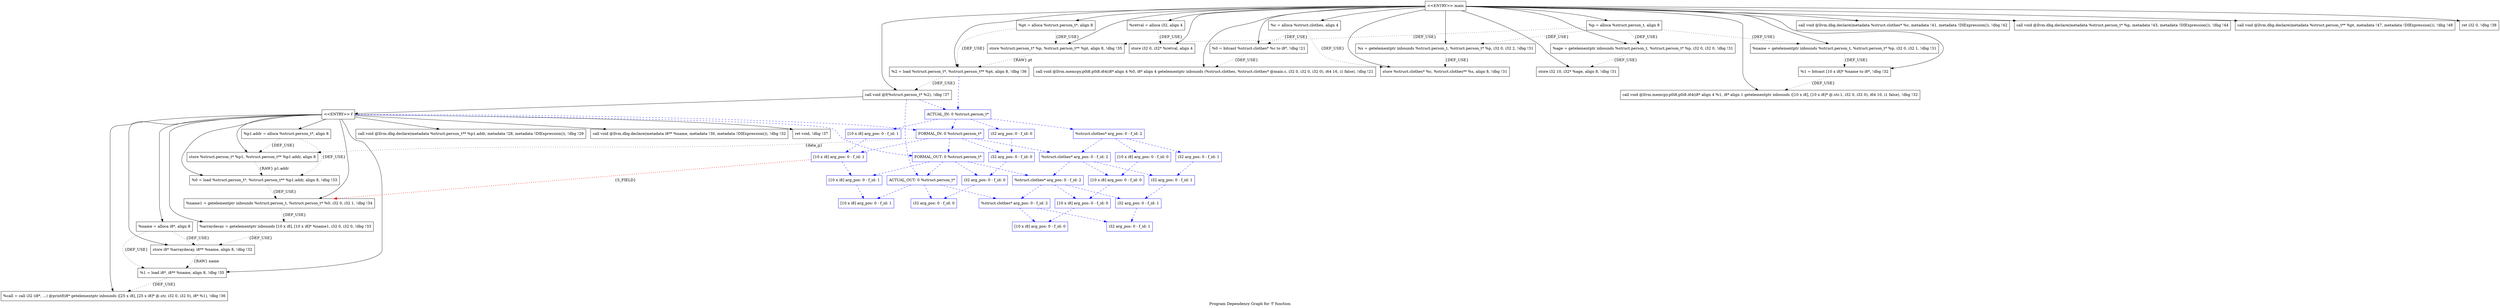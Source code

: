 digraph "Program Dependency Graph for 'f' function" {
	label="Program Dependency Graph for 'f' function";
graph [ splines=true ]
	Node0x99c3e20 [shape=record,label="{  %p1.addr = alloca %struct.person_t*, align 8}"];
	Node0x99c3e20 -> Node0x99c3e90[style=dotted,label = "{DEF_USE}" ];
	Node0x99c3e20 -> Node0x99c3f00[style=dotted,label = "{DEF_USE}" ];
	Node0x99c3e90 [shape=record,label="{  store %struct.person_t* %p1, %struct.person_t** %p1.addr, align 8}"];
	Node0x99c3e90 -> Node0x99c3f00[style=dotted,label = "{RAW} p1.addr"];
	Node0x99c3f00 [shape=record,label="{  %0 = load %struct.person_t*, %struct.person_t** %p1.addr, align 8, !dbg !33}"];
	Node0x99c3f00 -> Node0x99c3df0[style=dotted,label = "{DEF_USE}" ];
	Node0x99c3fd0 [shape=record,label="{  %name = alloca i8*, align 8}"];
	Node0x99c3fd0 -> Node0x99c4040[style=dotted,label = "{DEF_USE}" ];
	Node0x99c3fd0 -> Node0x99c3f70[style=dotted,label = "{DEF_USE}" ];
	Node0x99c4040 [shape=record,label="{  store i8* %arraydecay, i8** %name, align 8, !dbg !32}"];
	Node0x99c4040 -> Node0x99c3f70[style=dotted,label = "{RAW} name"];
	Node0x99c3f70 [shape=record,label="{  %1 = load i8*, i8** %name, align 8, !dbg !35}"];
	Node0x99c3f70 -> Node0x99c41e0[style=dotted,label = "{DEF_USE}" ];
	Node0x99c3df0 [shape=record,label="{  %name1 = getelementptr inbounds %struct.person_t, %struct.person_t* %0, i32 0, i32 1, !dbg !34}"];
	Node0x99c3df0 -> Node0x99c41b0[style=dotted,label = "{DEF_USE}" ];
	Node0x99c41b0 [shape=record,label="{  %arraydecay = getelementptr inbounds [10 x i8], [10 x i8]* %name1, i32 0, i32 0, !dbg !33}"];
	Node0x99c41b0 -> Node0x99c4040[style=dotted,label = "{DEF_USE}" ];
	Node0x99c41e0 [shape=record,label="{  %call = call i32 (i8*, ...) @printf(i8* getelementptr inbounds ([25 x i8], [25 x i8]* @.str, i32 0, i32 0), i8* %1), !dbg !36}"];
	Node0x99c5f90 [shape=record,label="{\<\<ENTRY\>\> f}"];
	Node0x99c5f90 -> Node0x99c3e20;
	Node0x99c5f90 -> Node0x99c3fd0;
	Node0x99c5f90 -> Node0x99c3e90;
	Node0x99c5f90 -> Node0x99c6020;
	Node0x99c5f90 -> Node0x99c6090;
	Node0x99c5f90 -> Node0x99c3f00;
	Node0x99c5f90 -> Node0x99c3df0;
	Node0x99c5f90 -> Node0x99c41b0;
	Node0x99c5f90 -> Node0x99c4040;
	Node0x99c5f90 -> Node0x99c3f70;
	Node0x99c5f90 -> Node0x99c41e0;
	Node0x99c5f90 -> Node0x99c6100;
	Node0x99c5f90 -> Node0x99caf40[style=dashed, color="blue"];
	Node0x99c5f90 -> Node0x99cb310[style=dashed, color="blue"];
	Node0x99c6020 [shape=record,label="{  call void @llvm.dbg.declare(metadata %struct.person_t** %p1.addr, metadata !28, metadata !DIExpression()), !dbg !29}"];
	Node0x99c6090 [shape=record,label="{  call void @llvm.dbg.declare(metadata i8** %name, metadata !30, metadata !DIExpression()), !dbg !32}"];
	Node0x99c6100 [shape=record,label="{  ret void, !dbg !37}"];
	Node0x99c6810 [shape=record,label="{  %retval = alloca i32, align 4}"];
	Node0x99c6810 -> Node0x99c7940[style=dotted,label = "{DEF_USE}" ];
	Node0x99c7940 [shape=record,label="{  store i32 0, i32* %retval, align 4}"];
	Node0x99c79e0 [shape=record,label="{  %c = alloca %struct.clothes, align 4}"];
	Node0x99c79e0 -> Node0x99c7a50[style=dotted,label = "{DEF_USE}" ];
	Node0x99c79e0 -> Node0x99c5b60[style=dotted,label = "{DEF_USE}" ];
	Node0x99c7a50 [shape=record,label="{  %0 = bitcast %struct.clothes* %c to i8*, !dbg !21}"];
	Node0x99c7a50 -> Node0x99c8870[style=dotted,label = "{DEF_USE}" ];
	Node0x99c5b60 [shape=record,label="{  store %struct.clothes* %c, %struct.clothes** %s, align 8, !dbg !31}"];
	Node0x99c79b0 [shape=record,label="{  %p = alloca %struct.person_t, align 8}"];
	Node0x99c79b0 -> Node0x99c7c90[style=dotted,label = "{DEF_USE}" ];
	Node0x99c79b0 -> Node0x99c86d0[style=dotted,label = "{DEF_USE}" ];
	Node0x99c79b0 -> Node0x99c8770[style=dotted,label = "{DEF_USE}" ];
	Node0x99c79b0 -> Node0x99c8740[style=dotted,label = "{DEF_USE}" ];
	Node0x99c7c90 [shape=record,label="{  %age = getelementptr inbounds %struct.person_t, %struct.person_t* %p, i32 0, i32 0, !dbg !31}"];
	Node0x99c7c90 -> Node0x99c89f0[style=dotted,label = "{DEF_USE}" ];
	Node0x99c86d0 [shape=record,label="{  %name = getelementptr inbounds %struct.person_t, %struct.person_t* %p, i32 0, i32 1, !dbg !31}"];
	Node0x99c86d0 -> Node0x99c8a60[style=dotted,label = "{DEF_USE}" ];
	Node0x99c8770 [shape=record,label="{  %s = getelementptr inbounds %struct.person_t, %struct.person_t* %p, i32 0, i32 2, !dbg !31}"];
	Node0x99c8770 -> Node0x99c5b60[style=dotted,label = "{DEF_USE}" ];
	Node0x99c8740 [shape=record,label="{  store %struct.person_t* %p, %struct.person_t** %pt, align 8, !dbg !35}"];
	Node0x99c8740 -> Node0x99c8910[style=dotted,label = "{RAW} pt"];
	Node0x99c88a0 [shape=record,label="{  %pt = alloca %struct.person_t*, align 8}"];
	Node0x99c88a0 -> Node0x99c8740[style=dotted,label = "{DEF_USE}" ];
	Node0x99c88a0 -> Node0x99c8910[style=dotted,label = "{DEF_USE}" ];
	Node0x99c8910 [shape=record,label="{  %2 = load %struct.person_t*, %struct.person_t** %pt, align 8, !dbg !36}"];
	Node0x99c8910 -> Node0x99c8ba0[style=dotted,label = "{DEF_USE}" ];
	Node0x99c8910 -> Node0x99cc780[style=dashed, color="blue"];
	Node0x99c8870 [shape=record,label="{  call void @llvm.memcpy.p0i8.p0i8.i64(i8* align 4 %0, i8* align 4 getelementptr inbounds (%struct.clothes, %struct.clothes* @main.c, i32 0, i32 0, i32 0), i64 16, i1 false), !dbg !21}"];
	Node0x99c89f0 [shape=record,label="{  store i32 10, i32* %age, align 8, !dbg !31}"];
	Node0x99c8a60 [shape=record,label="{  %1 = bitcast [10 x i8]* %name to i8*, !dbg !32}"];
	Node0x99c8a60 -> Node0x99c8ad0[style=dotted,label = "{DEF_USE}" ];
	Node0x99c8ad0 [shape=record,label="{  call void @llvm.memcpy.p0i8.p0i8.i64(i8* align 4 %1, i8* align 1 getelementptr inbounds ([10 x i8], [10 x i8]* @.str.1, i32 0, i32 0), i64 10, i1 false), !dbg !32}"];
	Node0x99c8ba0 [shape=record,label="{  call void @f(%struct.person_t* %2), !dbg !37}"];
	Node0x99c8ba0 -> Node0x99c5f90;
	Node0x99c8ba0 -> Node0x99cc780[style=dashed, color="blue"];
	Node0x99c8ba0 -> Node0x99cd1e0[style=dashed, color="blue"];
	Node0x99caf40 [shape=record,color="blue",label="{FORMAL_IN: 0 %struct.person_t*}"];
	Node0x99caf40 -> Node0x99cafb0[style=dashed, color="blue"];
	Node0x99caf40 -> Node0x99cb020[style=dashed, color="blue"];
	Node0x99caf40 -> Node0x99c7af0[style=dashed, color="blue"];
	Node0x99caf40 -> Node0x99cb310[style=dashed, color="blue"];
	Node0x99caf40 -> Node0x99c3e90[style=dotted, label = "{data_g}"];
	Node0x99cafb0 [shape=record,color="blue",label="{i32 arg_pos: 0 - f_id: 0}"];
	Node0x99cafb0 -> Node0x99cb380[style=dashed, color="blue"];
	Node0x99cb020 [shape=record,color="blue",label="{[10 x i8] arg_pos: 0 - f_id: 1}"];
	Node0x99cb020 -> Node0x99cb3f0[style=dashed, color="blue"];
	Node0x99cb020 -> Node0x99c3df0[style=dotted, label="{S_FIELD}", color="red", penwidth="2.0"];
	Node0x99c7af0 [shape=record,color="blue",label="{%struct.clothes* arg_pos: 0 - f_id: 2}"];
	Node0x99c7af0 -> Node0x99c7ac0[style=dashed, color="blue"];
	Node0x99c7af0 -> Node0x99c7ba0[style=dashed, color="blue"];
	Node0x99c7af0 -> Node0x99cb490[style=dashed, color="blue"];
	Node0x99c7ac0 [shape=record,color="blue",label="{[10 x i8] arg_pos: 0 - f_id: 0}"];
	Node0x99c7ac0 -> Node0x99cb460[style=dashed, color="blue"];
	Node0x99c7ba0 [shape=record,color="blue",label="{i32 arg_pos: 0 - f_id: 1}"];
	Node0x99c7ba0 -> Node0x99cb590[style=dashed, color="blue"];
	Node0x99cb310 [shape=record,color="blue",label="{FORMAL_OUT: 0 %struct.person_t*}"];
	Node0x99cb310 -> Node0x99cb380[style=dashed, color="blue"];
	Node0x99cb310 -> Node0x99cb3f0[style=dashed, color="blue"];
	Node0x99cb310 -> Node0x99cb490[style=dashed, color="blue"];
	Node0x99cb310 -> Node0x99cd1e0[style=dashed, color="blue"];
	Node0x99cb380 [shape=record,color="blue",label="{i32 arg_pos: 0 - f_id: 0}"];
	Node0x99cb380 -> Node0x99cd250[style=dashed, color="blue"];
	Node0x99cb3f0 [shape=record,color="blue",label="{[10 x i8] arg_pos: 0 - f_id: 1}"];
	Node0x99cb3f0 -> Node0x99cd2c0[style=dashed, color="blue"];
	Node0x99cb490 [shape=record,color="blue",label="{%struct.clothes* arg_pos: 0 - f_id: 2}"];
	Node0x99cb490 -> Node0x99cb460[style=dashed, color="blue"];
	Node0x99cb490 -> Node0x99cb590[style=dashed, color="blue"];
	Node0x99cb490 -> Node0x99cd360[style=dashed, color="blue"];
	Node0x99cb460 [shape=record,color="blue",label="{[10 x i8] arg_pos: 0 - f_id: 0}"];
	Node0x99cb460 -> Node0x99cd330[style=dashed, color="blue"];
	Node0x99cb590 [shape=record,color="blue",label="{i32 arg_pos: 0 - f_id: 1}"];
	Node0x99cb590 -> Node0x99cd460[style=dashed, color="blue"];
	Node0x99cc780 [shape=record,color="blue",label="{ACTUAL_IN: 0 %struct.person_t*}"];
	Node0x99cc780 -> Node0x99cc820[style=dashed, color="blue"];
	Node0x99cc780 -> Node0x99cc890[style=dashed, color="blue"];
	Node0x99cc780 -> Node0x99cd040[style=dashed, color="blue"];
	Node0x99cc780 -> Node0x99caf40[style=dashed, color="blue"];
	Node0x99cc820 [shape=record,color="blue",label="{i32 arg_pos: 0 - f_id: 0}"];
	Node0x99cc820 -> Node0x99cafb0[style=dashed, color="blue"];
	Node0x99cc890 [shape=record,color="blue",label="{[10 x i8] arg_pos: 0 - f_id: 1}"];
	Node0x99cc890 -> Node0x99cb020[style=dashed, color="blue"];
	Node0x99cd040 [shape=record,color="blue",label="{%struct.clothes* arg_pos: 0 - f_id: 2}"];
	Node0x99cd040 -> Node0x99cc900[style=dashed, color="blue"];
	Node0x99cd040 -> Node0x99cd140[style=dashed, color="blue"];
	Node0x99cd040 -> Node0x99c7af0[style=dashed, color="blue"];
	Node0x99cc900 [shape=record,color="blue",label="{[10 x i8] arg_pos: 0 - f_id: 0}"];
	Node0x99cc900 -> Node0x99c7ac0[style=dashed, color="blue"];
	Node0x99cd140 [shape=record,color="blue",label="{i32 arg_pos: 0 - f_id: 1}"];
	Node0x99cd140 -> Node0x99c7ba0[style=dashed, color="blue"];
	Node0x99cd1e0 [shape=record,color="blue",label="{ACTUAL_OUT: 0 %struct.person_t*}"];
	Node0x99cd1e0 -> Node0x99cd250[style=dashed, color="blue"];
	Node0x99cd1e0 -> Node0x99cd2c0[style=dashed, color="blue"];
	Node0x99cd1e0 -> Node0x99cd360[style=dashed, color="blue"];
	Node0x99cd250 [shape=record,color="blue",label="{i32 arg_pos: 0 - f_id: 0}"];
	Node0x99cd2c0 [shape=record,color="blue",label="{[10 x i8] arg_pos: 0 - f_id: 1}"];
	Node0x99cd360 [shape=record,color="blue",label="{%struct.clothes* arg_pos: 0 - f_id: 2}"];
	Node0x99cd360 -> Node0x99cd330[style=dashed, color="blue"];
	Node0x99cd360 -> Node0x99cd460[style=dashed, color="blue"];
	Node0x99cd330 [shape=record,color="blue",label="{[10 x i8] arg_pos: 0 - f_id: 0}"];
	Node0x99cd460 [shape=record,color="blue",label="{i32 arg_pos: 0 - f_id: 1}"];
	Node0x99cd1b0 [shape=record,label="{\<\<ENTRY\>\> main}"];
	Node0x99cd1b0 -> Node0x99c6810;
	Node0x99cd1b0 -> Node0x99c79e0;
	Node0x99cd1b0 -> Node0x99c79b0;
	Node0x99cd1b0 -> Node0x99c88a0;
	Node0x99cd1b0 -> Node0x99c7940;
	Node0x99cd1b0 -> Node0x99cd500;
	Node0x99cd1b0 -> Node0x99c7a50;
	Node0x99cd1b0 -> Node0x99c8870;
	Node0x99cd1b0 -> Node0x99cd8c0;
	Node0x99cd1b0 -> Node0x99c7c90;
	Node0x99cd1b0 -> Node0x99c89f0;
	Node0x99cd1b0 -> Node0x99c86d0;
	Node0x99cd1b0 -> Node0x99c8a60;
	Node0x99cd1b0 -> Node0x99c8ad0;
	Node0x99cd1b0 -> Node0x99c8770;
	Node0x99cd1b0 -> Node0x99c5b60;
	Node0x99cd1b0 -> Node0x99cd7f0;
	Node0x99cd1b0 -> Node0x99c8740;
	Node0x99cd1b0 -> Node0x99c8910;
	Node0x99cd1b0 -> Node0x99c8ba0;
	Node0x99cd1b0 -> Node0x99cd930;
	Node0x99cd500 [shape=record,label="{  call void @llvm.dbg.declare(metadata %struct.clothes* %c, metadata !41, metadata !DIExpression()), !dbg !42}"];
	Node0x99cd8c0 [shape=record,label="{  call void @llvm.dbg.declare(metadata %struct.person_t* %p, metadata !43, metadata !DIExpression()), !dbg !44}"];
	Node0x99cd7f0 [shape=record,label="{  call void @llvm.dbg.declare(metadata %struct.person_t** %pt, metadata !47, metadata !DIExpression()), !dbg !48}"];
	Node0x99cd930 [shape=record,label="{  ret i32 0, !dbg !38}"];
}
